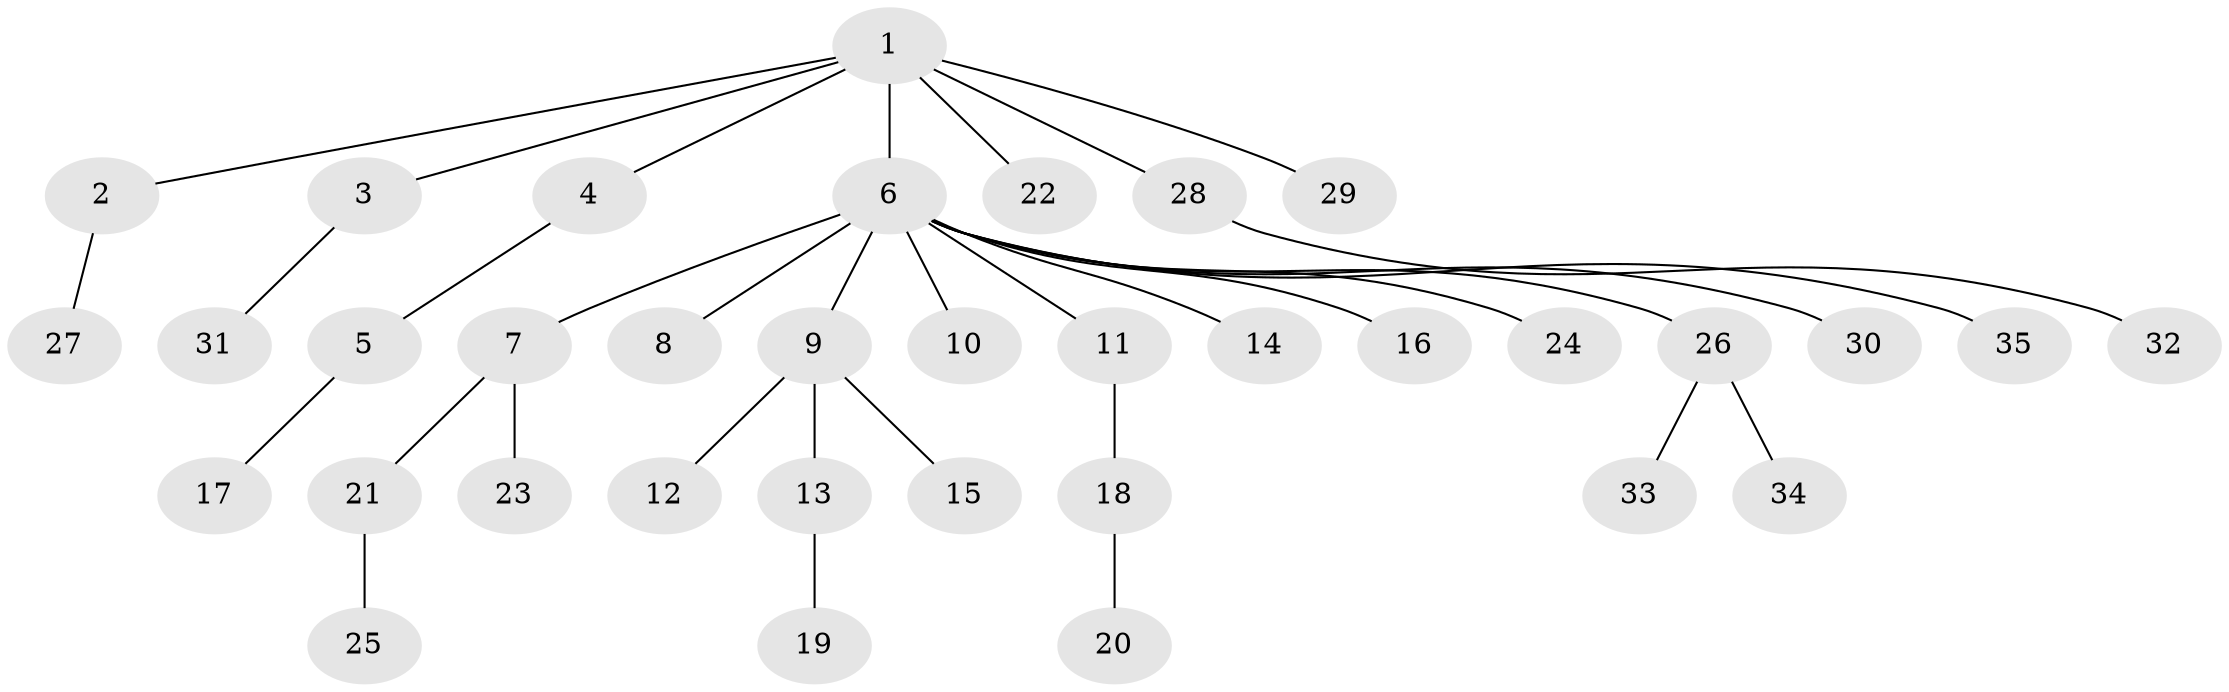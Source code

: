 // original degree distribution, {8: 0.008620689655172414, 4: 0.08620689655172414, 6: 0.008620689655172414, 7: 0.017241379310344827, 2: 0.29310344827586204, 3: 0.11206896551724138, 1: 0.47413793103448276}
// Generated by graph-tools (version 1.1) at 2025/51/03/04/25 22:51:53]
// undirected, 35 vertices, 34 edges
graph export_dot {
  node [color=gray90,style=filled];
  1;
  2;
  3;
  4;
  5;
  6;
  7;
  8;
  9;
  10;
  11;
  12;
  13;
  14;
  15;
  16;
  17;
  18;
  19;
  20;
  21;
  22;
  23;
  24;
  25;
  26;
  27;
  28;
  29;
  30;
  31;
  32;
  33;
  34;
  35;
  1 -- 2 [weight=1.0];
  1 -- 3 [weight=1.0];
  1 -- 4 [weight=1.0];
  1 -- 6 [weight=1.0];
  1 -- 22 [weight=1.0];
  1 -- 28 [weight=1.0];
  1 -- 29 [weight=1.0];
  2 -- 27 [weight=1.0];
  3 -- 31 [weight=1.0];
  4 -- 5 [weight=1.0];
  5 -- 17 [weight=1.0];
  6 -- 7 [weight=4.0];
  6 -- 8 [weight=1.0];
  6 -- 9 [weight=1.0];
  6 -- 10 [weight=1.0];
  6 -- 11 [weight=1.0];
  6 -- 14 [weight=1.0];
  6 -- 16 [weight=1.0];
  6 -- 24 [weight=1.0];
  6 -- 26 [weight=1.0];
  6 -- 30 [weight=1.0];
  6 -- 35 [weight=1.0];
  7 -- 21 [weight=1.0];
  7 -- 23 [weight=2.0];
  9 -- 12 [weight=1.0];
  9 -- 13 [weight=1.0];
  9 -- 15 [weight=2.0];
  11 -- 18 [weight=1.0];
  13 -- 19 [weight=1.0];
  18 -- 20 [weight=2.0];
  21 -- 25 [weight=1.0];
  26 -- 33 [weight=1.0];
  26 -- 34 [weight=1.0];
  28 -- 32 [weight=1.0];
}
